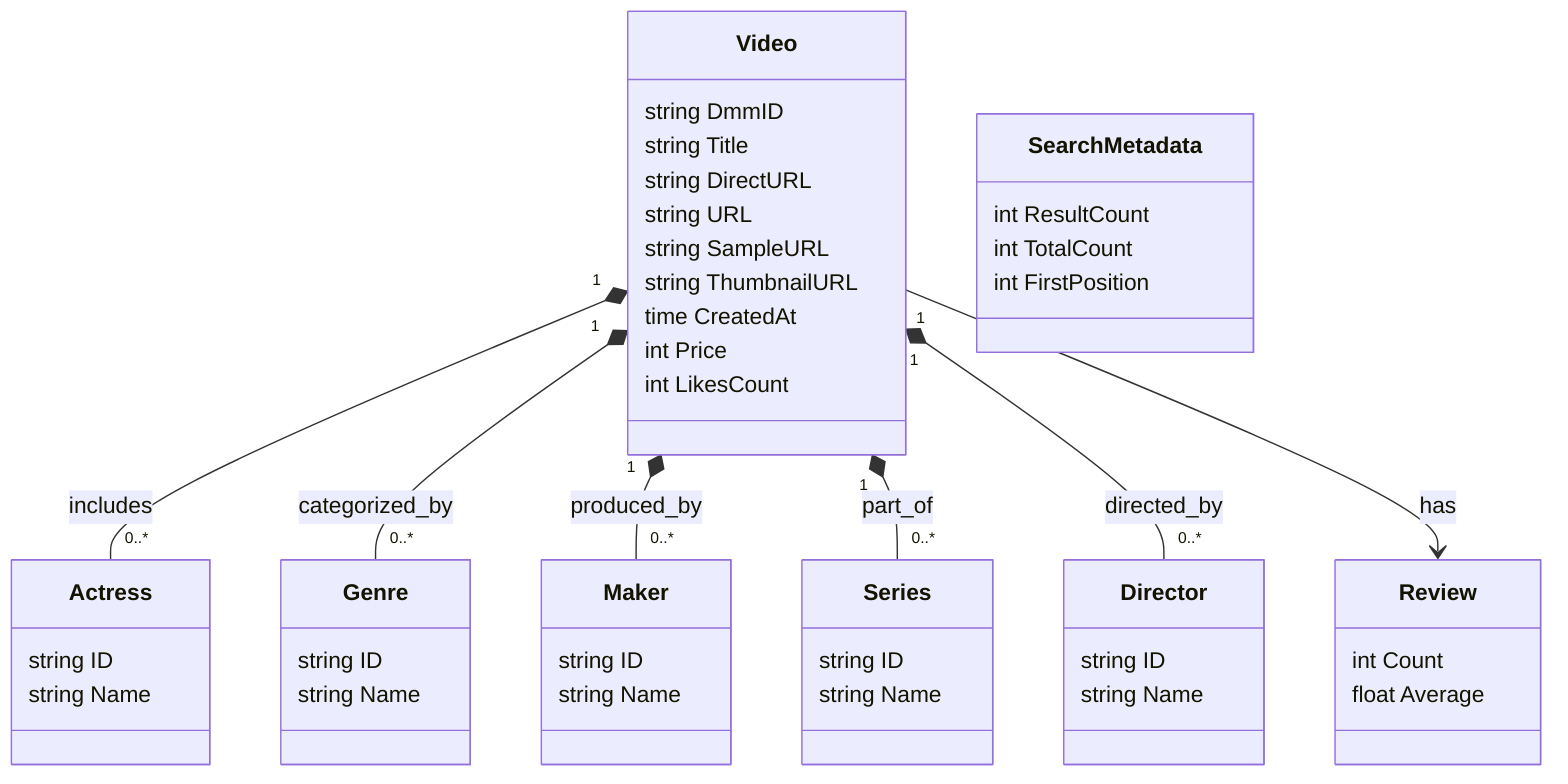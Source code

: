%% Domain Entity Diagram
classDiagram
    class Video {
        string DmmID
        string Title
        string DirectURL
        string URL
        string SampleURL
        string ThumbnailURL
        time CreatedAt
        int Price
        int LikesCount
    }
    class Actress {
        string ID
        string Name
    }
    class Genre {
        string ID
        string Name
    }
    class Maker {
        string ID
        string Name
    }
    class Series {
        string ID
        string Name
    }
    class Director {
        string ID
        string Name
    }
    class Review {
        int Count
        float Average
    }
    class SearchMetadata {
        int ResultCount
        int TotalCount
        int FirstPosition
    }

    Video "1" *-- "0..*" Actress : includes
    Video "1" *-- "0..*" Genre : categorized_by
    Video "1" *-- "0..*" Maker : produced_by
    Video "1" *-- "0..*" Series : part_of
    Video "1" *-- "0..*" Director : directed_by
    Video "1" --> Review : has